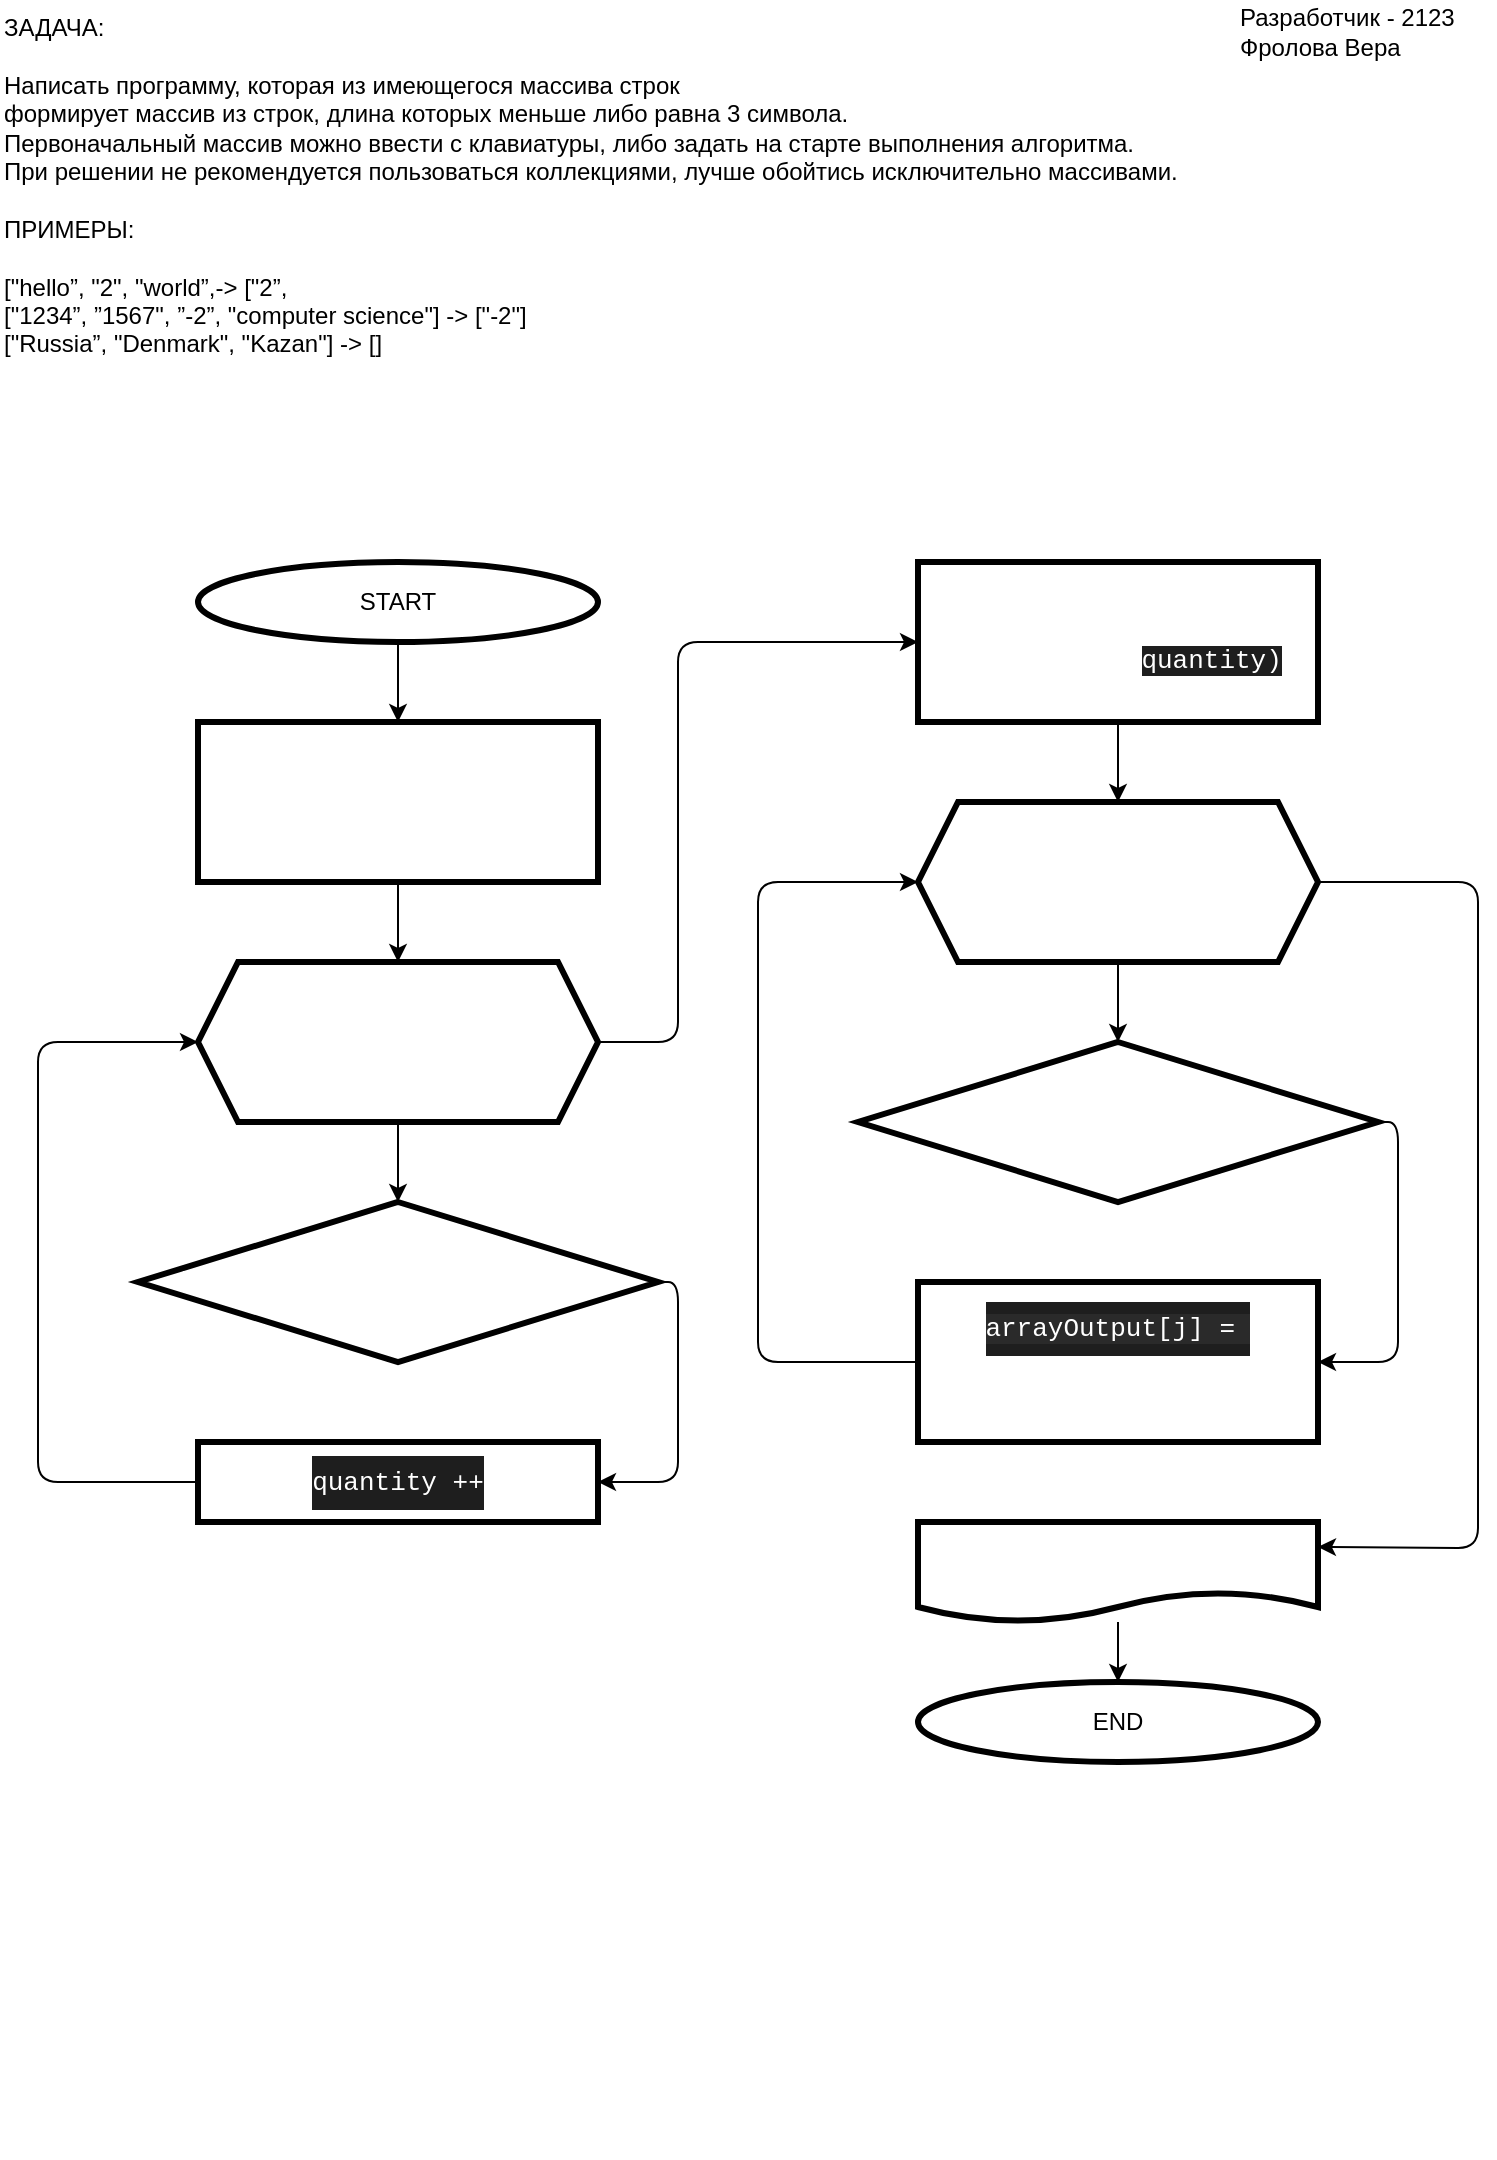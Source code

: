<mxfile>
    <diagram id="h5Ls8xUtnB-ik9aw6W_9" name="Страница 1">
        <mxGraphModel dx="1604" dy="1045" grid="0" gridSize="10" guides="1" tooltips="1" connect="1" arrows="1" fold="1" page="1" pageScale="1" pageWidth="827" pageHeight="1169" math="0" shadow="0">
            <root>
                <mxCell id="0"/>
                <mxCell id="1" parent="0"/>
                <mxCell id="4" value="" style="edgeStyle=none;html=1;fontSize=12;fontColor=#FFFFFF;" parent="1" source="2" target="3" edge="1">
                    <mxGeometry relative="1" as="geometry"/>
                </mxCell>
                <mxCell id="2" value="START" style="ellipse;whiteSpace=wrap;html=1;strokeWidth=3;" parent="1" vertex="1">
                    <mxGeometry x="133" y="314" width="200" height="40" as="geometry"/>
                </mxCell>
                <mxCell id="12" value="" style="edgeStyle=none;html=1;fontSize=13;fontColor=#FFFFFF;" parent="1" source="3" target="10" edge="1">
                    <mxGeometry relative="1" as="geometry"/>
                </mxCell>
                <mxCell id="3" value="&lt;div style=&quot;font-family: &amp;#34;consolas&amp;#34; , &amp;#34;courier new&amp;#34; , monospace ; line-height: 27px ; font-size: 13px&quot;&gt;&lt;font style=&quot;font-size: 13px&quot; color=&quot;#ffffff&quot;&gt;arrayinput;&lt;/font&gt;&lt;/div&gt;&lt;div style=&quot;line-height: 27px ; font-size: 13px&quot;&gt;&lt;font color=&quot;#ffffff&quot; style=&quot;font-size: 13px&quot;&gt;&lt;font face=&quot;consolas, courier new, monospace&quot; style=&quot;font-size: 13px&quot;&gt;len = lengtharraylnput);&lt;/font&gt;&lt;/font&gt;&lt;/div&gt;&lt;div style=&quot;line-height: 27px ; font-size: 13px&quot;&gt;&lt;font style=&quot;font-size: 13px&quot;&gt;&lt;span style=&quot;font-family: &amp;#34;consolas&amp;#34; , &amp;#34;courier new&amp;#34; , monospace&quot;&gt;&lt;font color=&quot;#ffffff&quot; style=&quot;font-size: 13px&quot;&gt;quantity&amp;nbsp;&lt;/font&gt;&lt;/span&gt;&lt;span style=&quot;font-family: &amp;#34;consolas&amp;#34; , &amp;#34;courier new&amp;#34; , monospace ; color: rgb(255 , 255 , 255)&quot;&gt;= 0;&lt;/span&gt;&lt;/font&gt;&lt;/div&gt;" style="rounded=0;whiteSpace=wrap;html=1;strokeWidth=3;arcSize=15;" parent="1" vertex="1">
                    <mxGeometry x="133" y="394" width="200" height="80" as="geometry"/>
                </mxCell>
                <mxCell id="16" value="" style="edgeStyle=none;html=1;fontSize=13;fontColor=#FFFFFF;entryX=1;entryY=0.5;entryDx=0;entryDy=0;" parent="1" source="8" target="14" edge="1">
                    <mxGeometry relative="1" as="geometry">
                        <mxPoint x="373" y="764" as="targetPoint"/>
                        <Array as="points">
                            <mxPoint x="373" y="674"/>
                            <mxPoint x="373" y="774"/>
                        </Array>
                    </mxGeometry>
                </mxCell>
                <mxCell id="19" value="" style="edgeStyle=none;html=1;fontSize=13;fontColor=#FFFFFF;entryX=0;entryY=0.5;entryDx=0;entryDy=0;exitX=0;exitY=0.5;exitDx=0;exitDy=0;" parent="1" source="14" target="10" edge="1">
                    <mxGeometry relative="1" as="geometry">
                        <mxPoint x="63" y="714" as="sourcePoint"/>
                        <mxPoint x="-67" y="674" as="targetPoint"/>
                        <Array as="points">
                            <mxPoint x="53" y="774"/>
                            <mxPoint x="53" y="554"/>
                        </Array>
                    </mxGeometry>
                </mxCell>
                <mxCell id="8" value="&lt;span style=&quot;font-family: &amp;#34;consolas&amp;#34; , &amp;#34;courier new&amp;#34; , monospace&quot;&gt;length(arraylnput [i]) &amp;lt; = 3&lt;/span&gt;" style="rhombus;whiteSpace=wrap;html=1;labelBackgroundColor=none;fontSize=13;fontColor=#FFFFFF;strokeWidth=3;" parent="1" vertex="1">
                    <mxGeometry x="103" y="634" width="260" height="80" as="geometry"/>
                </mxCell>
                <mxCell id="13" value="" style="edgeStyle=none;html=1;fontSize=13;fontColor=#FFFFFF;" parent="1" source="10" edge="1">
                    <mxGeometry relative="1" as="geometry">
                        <mxPoint x="233" y="634" as="targetPoint"/>
                    </mxGeometry>
                </mxCell>
                <mxCell id="41" value="" style="edgeStyle=none;html=1;fontSize=13;fontColor=#FFFFFF;exitX=1;exitY=0.5;exitDx=0;exitDy=0;entryX=0;entryY=0.5;entryDx=0;entryDy=0;" parent="1" source="10" target="21" edge="1">
                    <mxGeometry relative="1" as="geometry">
                        <mxPoint x="483" y="354" as="targetPoint"/>
                        <Array as="points">
                            <mxPoint x="373" y="554"/>
                            <mxPoint x="373" y="354"/>
                        </Array>
                    </mxGeometry>
                </mxCell>
                <mxCell id="10" value="&lt;font face=&quot;consolas, courier new, monospace&quot;&gt;i = 0, l&lt;/font&gt;&lt;span style=&quot;font-family: &amp;#34;consolas&amp;#34; , &amp;#34;courier new&amp;#34; , monospace&quot;&gt;en, 1&lt;/span&gt;" style="shape=hexagon;perimeter=hexagonPerimeter2;whiteSpace=wrap;html=1;fixedSize=1;labelBackgroundColor=none;fontSize=13;fontColor=#FFFFFF;strokeWidth=3;" parent="1" vertex="1">
                    <mxGeometry x="133" y="514" width="200" height="80" as="geometry"/>
                </mxCell>
                <mxCell id="14" value="&lt;div style=&quot;background-color: rgb(30 , 30 , 30) ; font-family: &amp;#34;consolas&amp;#34; , &amp;#34;courier new&amp;#34; , monospace ; line-height: 27px&quot;&gt;&lt;font style=&quot;font-size: 13px&quot;&gt;quantity ++&lt;/font&gt;&lt;/div&gt;" style="rounded=0;whiteSpace=wrap;html=1;labelBackgroundColor=none;fontSize=13;fontColor=#FFFFFF;strokeWidth=3;" parent="1" vertex="1">
                    <mxGeometry x="133" y="754" width="200" height="40" as="geometry"/>
                </mxCell>
                <mxCell id="17" value="yes" style="text;html=1;align=center;verticalAlign=middle;resizable=0;points=[];autosize=1;strokeColor=none;fillColor=none;fontSize=13;fontColor=#FFFFFF;" parent="1" vertex="1">
                    <mxGeometry x="358" y="644" width="30" height="20" as="geometry"/>
                </mxCell>
                <mxCell id="36" value="" style="edgeStyle=none;html=1;fontSize=13;fontColor=#FFFFFF;" parent="1" source="21" target="32" edge="1">
                    <mxGeometry relative="1" as="geometry"/>
                </mxCell>
                <mxCell id="21" value="&lt;span style=&quot;font-family: &amp;#34;consolas&amp;#34; , &amp;#34;courier new&amp;#34; , monospace&quot;&gt;arrayOutput = &lt;br&gt;new string array &lt;br&gt;of (length =&amp;nbsp;&lt;/span&gt;&lt;span style=&quot;font-family: &amp;#34;consolas&amp;#34; , &amp;#34;courier new&amp;#34; , monospace ; background-color: rgb(30 , 30 , 30)&quot;&gt;quantity)&lt;/span&gt;&lt;span style=&quot;font-family: &amp;#34;consolas&amp;#34; , &amp;#34;courier new&amp;#34; , monospace&quot;&gt;;&lt;br&gt;j = 0;&lt;br&gt;&lt;/span&gt;" style="rounded=0;whiteSpace=wrap;html=1;labelBackgroundColor=none;fontSize=13;fontColor=#FFFFFF;strokeWidth=3;" parent="1" vertex="1">
                    <mxGeometry x="493" y="314" width="200" height="80" as="geometry"/>
                </mxCell>
                <mxCell id="27" value="" style="edgeStyle=none;html=1;fontSize=13;fontColor=#FFFFFF;entryX=1;entryY=0.5;entryDx=0;entryDy=0;" parent="1" source="29" target="33" edge="1">
                    <mxGeometry relative="1" as="geometry">
                        <mxPoint x="733" y="684" as="targetPoint"/>
                        <Array as="points">
                            <mxPoint x="733" y="594"/>
                            <mxPoint x="733" y="714"/>
                        </Array>
                    </mxGeometry>
                </mxCell>
                <mxCell id="28" value="" style="edgeStyle=none;html=1;fontSize=13;fontColor=#FFFFFF;entryX=0;entryY=0.5;entryDx=0;entryDy=0;exitX=0;exitY=0.5;exitDx=0;exitDy=0;" parent="1" source="33" target="32" edge="1">
                    <mxGeometry relative="1" as="geometry">
                        <mxPoint x="423" y="634" as="sourcePoint"/>
                        <mxPoint x="293" y="594" as="targetPoint"/>
                        <Array as="points">
                            <mxPoint x="413" y="714"/>
                            <mxPoint x="413" y="474"/>
                        </Array>
                    </mxGeometry>
                </mxCell>
                <mxCell id="29" value="&lt;span style=&quot;font-family: &amp;#34;consolas&amp;#34; , &amp;#34;courier new&amp;#34; , monospace&quot;&gt;length(arraylnput[i]) &amp;lt; = 3&lt;/span&gt;" style="rhombus;whiteSpace=wrap;html=1;labelBackgroundColor=none;fontSize=13;fontColor=#FFFFFF;strokeWidth=3;" parent="1" vertex="1">
                    <mxGeometry x="463" y="554" width="260" height="80" as="geometry"/>
                </mxCell>
                <mxCell id="30" value="" style="edgeStyle=none;html=1;fontSize=13;fontColor=#FFFFFF;" parent="1" source="32" edge="1">
                    <mxGeometry relative="1" as="geometry">
                        <mxPoint x="593" y="554" as="targetPoint"/>
                    </mxGeometry>
                </mxCell>
                <mxCell id="31" value="" style="edgeStyle=none;html=1;fontSize=13;fontColor=#FFFFFF;entryX=1;entryY=0.25;entryDx=0;entryDy=0;exitX=1;exitY=0.5;exitDx=0;exitDy=0;" parent="1" source="32" target="39" edge="1">
                    <mxGeometry relative="1" as="geometry">
                        <mxPoint x="693" y="794" as="targetPoint"/>
                        <Array as="points">
                            <mxPoint x="773" y="474"/>
                            <mxPoint x="773" y="807"/>
                        </Array>
                    </mxGeometry>
                </mxCell>
                <mxCell id="32" value="&lt;font face=&quot;consolas, courier new, monospace&quot;&gt;i = 0, l&lt;/font&gt;&lt;span style=&quot;font-family: &amp;#34;consolas&amp;#34; , &amp;#34;courier new&amp;#34; , monospace&quot;&gt;en, 1&lt;/span&gt;" style="shape=hexagon;perimeter=hexagonPerimeter2;whiteSpace=wrap;html=1;fixedSize=1;labelBackgroundColor=none;fontSize=13;fontColor=#FFFFFF;strokeWidth=3;" parent="1" vertex="1">
                    <mxGeometry x="493" y="434" width="200" height="80" as="geometry"/>
                </mxCell>
                <mxCell id="33" value="&lt;div style=&quot;background-color: rgb(30 , 30 , 30) ; font-family: &amp;#34;consolas&amp;#34; , &amp;#34;courier new&amp;#34; , monospace ; line-height: 27px&quot;&gt;&lt;span style=&quot;background-color: rgb(42 , 42 , 42)&quot;&gt;arrayOutput[j] =&amp;nbsp;&lt;/span&gt;&lt;br&gt;&lt;/div&gt;&lt;span style=&quot;font-family: &amp;#34;consolas&amp;#34; , &amp;#34;courier new&amp;#34; , monospace&quot;&gt;arraylnput [i];&lt;br&gt;j = j + 1;&lt;br&gt;&lt;/span&gt;" style="rounded=0;whiteSpace=wrap;html=1;labelBackgroundColor=none;fontSize=13;fontColor=#FFFFFF;strokeWidth=3;" parent="1" vertex="1">
                    <mxGeometry x="493" y="674" width="200" height="80" as="geometry"/>
                </mxCell>
                <mxCell id="34" value="yes" style="text;html=1;align=center;verticalAlign=middle;resizable=0;points=[];autosize=1;strokeColor=none;fillColor=none;fontSize=13;fontColor=#FFFFFF;" parent="1" vertex="1">
                    <mxGeometry x="718" y="564" width="30" height="20" as="geometry"/>
                </mxCell>
                <mxCell id="44" value="" style="edgeStyle=none;html=1;fontSize=13;fontColor=#FFFFFF;" parent="1" source="39" target="43" edge="1">
                    <mxGeometry relative="1" as="geometry"/>
                </mxCell>
                <mxCell id="39" value="&lt;span style=&quot;font-family: &amp;#34;consolas&amp;#34; , &amp;#34;courier new&amp;#34; , monospace&quot;&gt;arraylnput;&amp;nbsp;&lt;/span&gt;&lt;span style=&quot;font-family: &amp;#34;consolas&amp;#34; , &amp;#34;courier new&amp;#34; , monospace&quot;&gt;arrayOutput;&lt;/span&gt;" style="shape=document;whiteSpace=wrap;html=1;boundedLbl=1;labelBackgroundColor=none;fontSize=13;fontColor=#FFFFFF;strokeWidth=3;" parent="1" vertex="1">
                    <mxGeometry x="493" y="794" width="200" height="50" as="geometry"/>
                </mxCell>
                <mxCell id="43" value="END" style="ellipse;whiteSpace=wrap;html=1;strokeWidth=3;" parent="1" vertex="1">
                    <mxGeometry x="493" y="874" width="200" height="40" as="geometry"/>
                </mxCell>
                <mxCell id="45" value="&lt;div&gt;ЗАДАЧА:&lt;/div&gt;&lt;div&gt;&amp;nbsp;&lt;/div&gt;&lt;div&gt;Написать программу, которая из имеющегося массива строк&amp;nbsp;&lt;/div&gt;&lt;div&gt;формирует массив из строк, длина которых меньше либо равна 3 символа.&amp;nbsp;&lt;/div&gt;&lt;div&gt;Первоначальный массив можно ввести с клавиатуры, либо задать на старте выполнения алгоритма.&amp;nbsp;&lt;/div&gt;&lt;div&gt;При решении не рекомендуется пользоваться коллекциями, лучше обойтись исключительно массивами.&lt;/div&gt;&lt;div&gt;&lt;br&gt;&lt;/div&gt;&lt;div&gt;ПРИМЕРЫ:&lt;/div&gt;&lt;div&gt;&lt;span&gt;&lt;br&gt;&lt;/span&gt;&lt;/div&gt;&lt;div&gt;&lt;span&gt;[&quot;hello”, &quot;2&quot;, &quot;world”,-&amp;gt; [&quot;2”,&lt;/span&gt;&lt;/div&gt;&lt;div&gt;[&quot;1234”, ”1567&quot;, ”-2”, &quot;computer science&quot;] -&amp;gt; [&quot;-2&quot;]&lt;/div&gt;&lt;div&gt;[&quot;Russia”, &quot;Denmark&quot;, &quot;Kazan&quot;] -&amp;gt; []&lt;/div&gt;" style="text;html=1;align=left;verticalAlign=middle;resizable=0;points=[];autosize=1;strokeColor=none;fillColor=none;" parent="1" vertex="1">
                    <mxGeometry x="34" y="40" width="585" height="172" as="geometry"/>
                </mxCell>
                <mxCell id="46" value="Разработчик - 2123&amp;nbsp;&lt;br&gt;Фролова Вера&amp;nbsp;" style="text;html=1;align=left;verticalAlign=middle;resizable=0;points=[];autosize=1;strokeColor=none;fillColor=none;" vertex="1" parent="1">
                    <mxGeometry x="652" y="33" width="120" height="32" as="geometry"/>
                </mxCell>
                <mxCell id="47" value="&lt;div style=&quot;font-family: &amp;#34;consolas&amp;#34; , &amp;#34;courier new&amp;#34; , monospace ; line-height: 27px&quot;&gt;&lt;div&gt;ДЕКОМПОЗИЦИЯ ЗАДАЧИ:&lt;/div&gt;&lt;div&gt;&lt;br&gt;&lt;/div&gt;&lt;div&gt;- создать массив строк&amp;nbsp;&lt;span&gt;arrayinput&lt;/span&gt;&lt;span&gt;,&lt;/span&gt;&lt;/div&gt;&lt;div&gt;- подсчитать quantity - число элементов у которых длина меньше либо равна 3,&lt;/div&gt;&lt;div&gt;- задать массив&amp;nbsp;&lt;span style=&quot;font-size: 13px ; text-align: center&quot;&gt;arrayOutput&lt;/span&gt;&lt;span&gt;, количество элементов которого равно quantity,&lt;/span&gt;&lt;/div&gt;&lt;div&gt;- заполнить массив&amp;nbsp;&lt;span style=&quot;font-size: 13px ; text-align: center&quot;&gt;arrayOutput&amp;nbsp;&lt;/span&gt;&lt;span&gt;строками из первого массива, длина&amp;nbsp;&lt;/span&gt;&lt;span&gt;которых меньше либо равна 3.&lt;/span&gt;&lt;/div&gt;&lt;/div&gt;" style="text;html=1;align=left;verticalAlign=middle;resizable=0;points=[];autosize=1;strokeColor=none;fillColor=none;fontSize=13;fontColor=#FFFFFF;" vertex="1" parent="1">
                    <mxGeometry x="45" y="946" width="687" height="166" as="geometry"/>
                </mxCell>
            </root>
        </mxGraphModel>
    </diagram>
</mxfile>